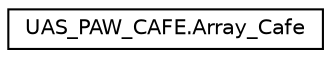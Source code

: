 digraph "Graphical Class Hierarchy"
{
 // LATEX_PDF_SIZE
  edge [fontname="Helvetica",fontsize="10",labelfontname="Helvetica",labelfontsize="10"];
  node [fontname="Helvetica",fontsize="10",shape=record];
  rankdir="LR";
  Node0 [label="UAS_PAW_CAFE.Array_Cafe",height=0.2,width=0.4,color="black", fillcolor="white", style="filled",URL="$class_u_a_s___p_a_w___c_a_f_e_1_1_array___cafe.html",tooltip=" "];
}
